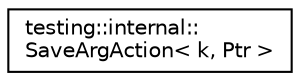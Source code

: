 digraph "Graphical Class Hierarchy"
{
 // INTERACTIVE_SVG=YES
 // LATEX_PDF_SIZE
  edge [fontname="Helvetica",fontsize="10",labelfontname="Helvetica",labelfontsize="10"];
  node [fontname="Helvetica",fontsize="10",shape=record];
  rankdir="LR";
  Node0 [label="testing::internal::\lSaveArgAction\< k, Ptr \>",height=0.2,width=0.4,color="black", fillcolor="white", style="filled",URL="$d4/de5/structtesting_1_1internal_1_1_save_arg_action.html",tooltip=" "];
}
